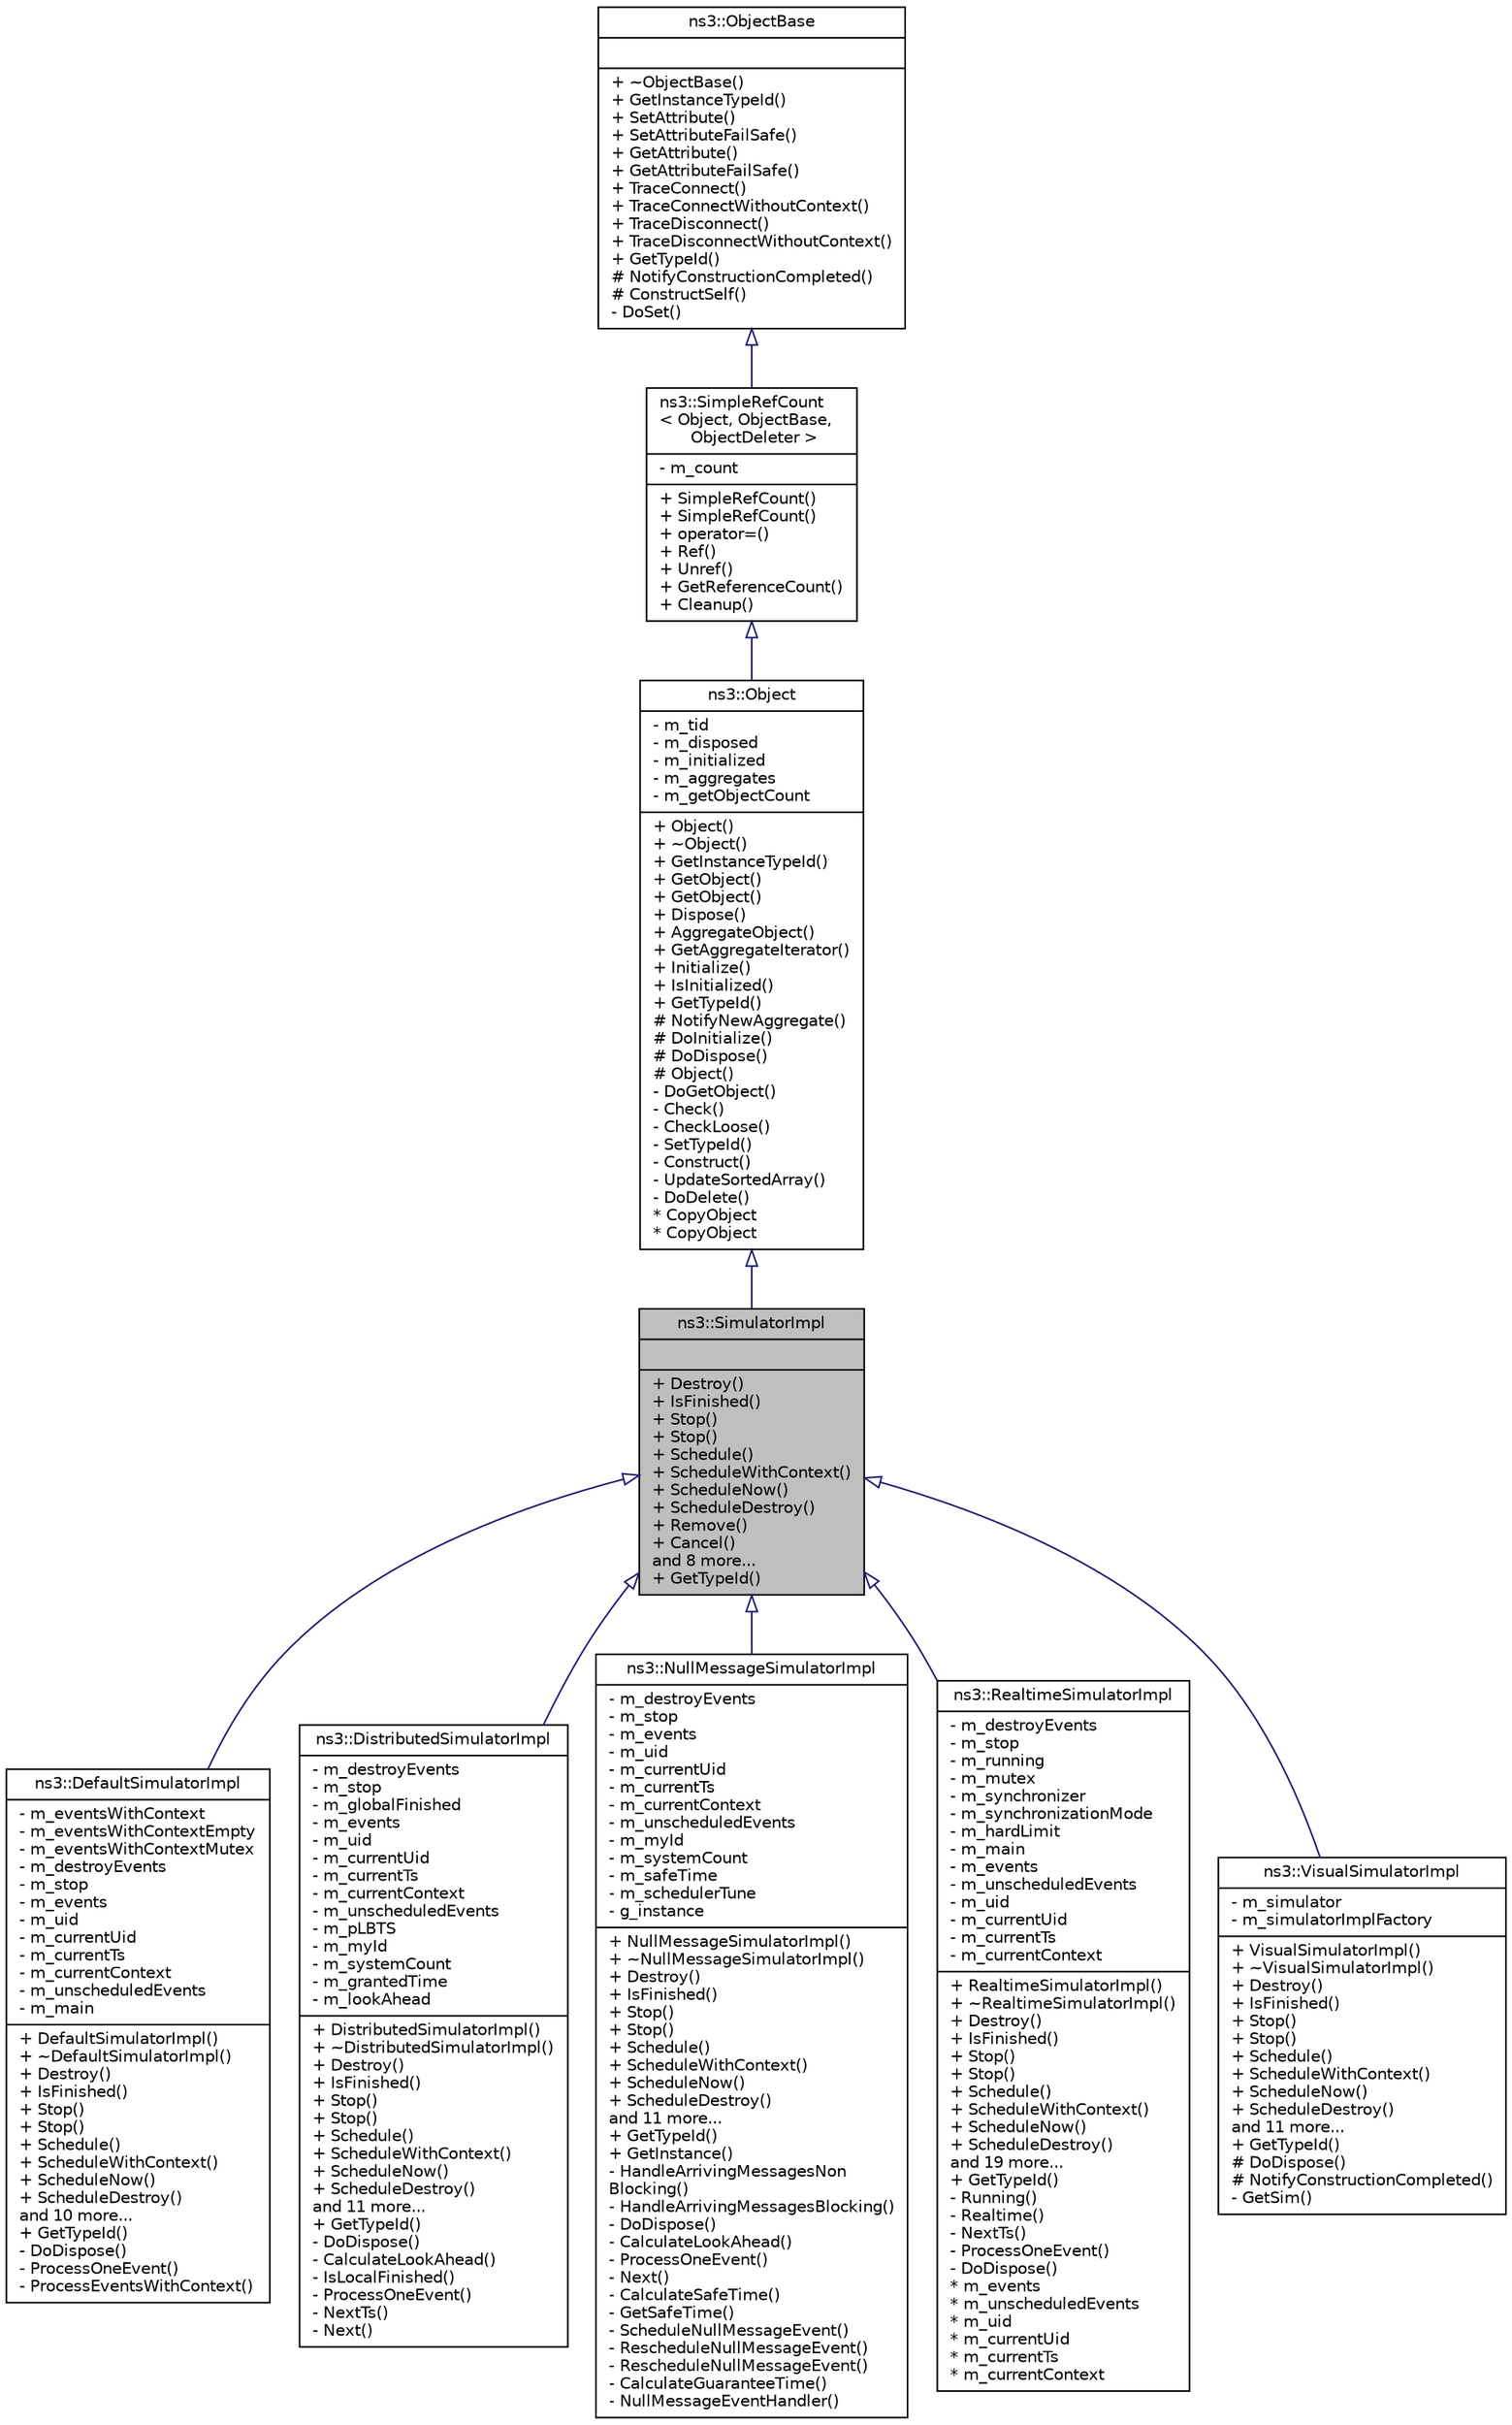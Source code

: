digraph "ns3::SimulatorImpl"
{
  edge [fontname="Helvetica",fontsize="10",labelfontname="Helvetica",labelfontsize="10"];
  node [fontname="Helvetica",fontsize="10",shape=record];
  Node1 [label="{ns3::SimulatorImpl\n||+ Destroy()\l+ IsFinished()\l+ Stop()\l+ Stop()\l+ Schedule()\l+ ScheduleWithContext()\l+ ScheduleNow()\l+ ScheduleDestroy()\l+ Remove()\l+ Cancel()\land 8 more...\l+ GetTypeId()\l}",height=0.2,width=0.4,color="black", fillcolor="grey75", style="filled", fontcolor="black"];
  Node2 -> Node1 [dir="back",color="midnightblue",fontsize="10",style="solid",arrowtail="onormal"];
  Node2 [label="{ns3::Object\n|- m_tid\l- m_disposed\l- m_initialized\l- m_aggregates\l- m_getObjectCount\l|+ Object()\l+ ~Object()\l+ GetInstanceTypeId()\l+ GetObject()\l+ GetObject()\l+ Dispose()\l+ AggregateObject()\l+ GetAggregateIterator()\l+ Initialize()\l+ IsInitialized()\l+ GetTypeId()\l# NotifyNewAggregate()\l# DoInitialize()\l# DoDispose()\l# Object()\l- DoGetObject()\l- Check()\l- CheckLoose()\l- SetTypeId()\l- Construct()\l- UpdateSortedArray()\l- DoDelete()\l* CopyObject\l* CopyObject\l}",height=0.2,width=0.4,color="black", fillcolor="white", style="filled",URL="$d9/d77/classns3_1_1Object.html",tooltip="A base class which provides memory management and object aggregation. "];
  Node3 -> Node2 [dir="back",color="midnightblue",fontsize="10",style="solid",arrowtail="onormal"];
  Node3 [label="{ns3::SimpleRefCount\l\< Object, ObjectBase,\l ObjectDeleter \>\n|- m_count\l|+ SimpleRefCount()\l+ SimpleRefCount()\l+ operator=()\l+ Ref()\l+ Unref()\l+ GetReferenceCount()\l+ Cleanup()\l}",height=0.2,width=0.4,color="black", fillcolor="white", style="filled",URL="$da/da1/classns3_1_1SimpleRefCount.html"];
  Node4 -> Node3 [dir="back",color="midnightblue",fontsize="10",style="solid",arrowtail="onormal"];
  Node4 [label="{ns3::ObjectBase\n||+ ~ObjectBase()\l+ GetInstanceTypeId()\l+ SetAttribute()\l+ SetAttributeFailSafe()\l+ GetAttribute()\l+ GetAttributeFailSafe()\l+ TraceConnect()\l+ TraceConnectWithoutContext()\l+ TraceDisconnect()\l+ TraceDisconnectWithoutContext()\l+ GetTypeId()\l# NotifyConstructionCompleted()\l# ConstructSelf()\l- DoSet()\l}",height=0.2,width=0.4,color="black", fillcolor="white", style="filled",URL="$d2/dac/classns3_1_1ObjectBase.html",tooltip="Anchor the ns-3 type and attribute system. "];
  Node1 -> Node5 [dir="back",color="midnightblue",fontsize="10",style="solid",arrowtail="onormal"];
  Node5 [label="{ns3::DefaultSimulatorImpl\n|- m_eventsWithContext\l- m_eventsWithContextEmpty\l- m_eventsWithContextMutex\l- m_destroyEvents\l- m_stop\l- m_events\l- m_uid\l- m_currentUid\l- m_currentTs\l- m_currentContext\l- m_unscheduledEvents\l- m_main\l|+ DefaultSimulatorImpl()\l+ ~DefaultSimulatorImpl()\l+ Destroy()\l+ IsFinished()\l+ Stop()\l+ Stop()\l+ Schedule()\l+ ScheduleWithContext()\l+ ScheduleNow()\l+ ScheduleDestroy()\land 10 more...\l+ GetTypeId()\l- DoDispose()\l- ProcessOneEvent()\l- ProcessEventsWithContext()\l}",height=0.2,width=0.4,color="black", fillcolor="white", style="filled",URL="$de/d04/classns3_1_1DefaultSimulatorImpl.html"];
  Node1 -> Node6 [dir="back",color="midnightblue",fontsize="10",style="solid",arrowtail="onormal"];
  Node6 [label="{ns3::DistributedSimulatorImpl\n|- m_destroyEvents\l- m_stop\l- m_globalFinished\l- m_events\l- m_uid\l- m_currentUid\l- m_currentTs\l- m_currentContext\l- m_unscheduledEvents\l- m_pLBTS\l- m_myId\l- m_systemCount\l- m_grantedTime\l- m_lookAhead\l|+ DistributedSimulatorImpl()\l+ ~DistributedSimulatorImpl()\l+ Destroy()\l+ IsFinished()\l+ Stop()\l+ Stop()\l+ Schedule()\l+ ScheduleWithContext()\l+ ScheduleNow()\l+ ScheduleDestroy()\land 11 more...\l+ GetTypeId()\l- DoDispose()\l- CalculateLookAhead()\l- IsLocalFinished()\l- ProcessOneEvent()\l- NextTs()\l- Next()\l}",height=0.2,width=0.4,color="black", fillcolor="white", style="filled",URL="$d7/df7/classns3_1_1DistributedSimulatorImpl.html",tooltip="Distributed simulator implementation using lookahead. "];
  Node1 -> Node7 [dir="back",color="midnightblue",fontsize="10",style="solid",arrowtail="onormal"];
  Node7 [label="{ns3::NullMessageSimulatorImpl\n|- m_destroyEvents\l- m_stop\l- m_events\l- m_uid\l- m_currentUid\l- m_currentTs\l- m_currentContext\l- m_unscheduledEvents\l- m_myId\l- m_systemCount\l- m_safeTime\l- m_schedulerTune\l- g_instance\l|+ NullMessageSimulatorImpl()\l+ ~NullMessageSimulatorImpl()\l+ Destroy()\l+ IsFinished()\l+ Stop()\l+ Stop()\l+ Schedule()\l+ ScheduleWithContext()\l+ ScheduleNow()\l+ ScheduleDestroy()\land 11 more...\l+ GetTypeId()\l+ GetInstance()\l- HandleArrivingMessagesNon\lBlocking()\l- HandleArrivingMessagesBlocking()\l- DoDispose()\l- CalculateLookAhead()\l- ProcessOneEvent()\l- Next()\l- CalculateSafeTime()\l- GetSafeTime()\l- ScheduleNullMessageEvent()\l- RescheduleNullMessageEvent()\l- RescheduleNullMessageEvent()\l- CalculateGuaranteeTime()\l- NullMessageEventHandler()\l}",height=0.2,width=0.4,color="black", fillcolor="white", style="filled",URL="$db/dea/classns3_1_1NullMessageSimulatorImpl.html",tooltip="Simulator implementation using MPI and a Null Message algorithm. "];
  Node1 -> Node8 [dir="back",color="midnightblue",fontsize="10",style="solid",arrowtail="onormal"];
  Node8 [label="{ns3::RealtimeSimulatorImpl\n|- m_destroyEvents\l- m_stop\l- m_running\l- m_mutex\l- m_synchronizer\l- m_synchronizationMode\l- m_hardLimit\l- m_main\l- m_events\l- m_unscheduledEvents\l- m_uid\l- m_currentUid\l- m_currentTs\l- m_currentContext\l|+ RealtimeSimulatorImpl()\l+ ~RealtimeSimulatorImpl()\l+ Destroy()\l+ IsFinished()\l+ Stop()\l+ Stop()\l+ Schedule()\l+ ScheduleWithContext()\l+ ScheduleNow()\l+ ScheduleDestroy()\land 19 more...\l+ GetTypeId()\l- Running()\l- Realtime()\l- NextTs()\l- ProcessOneEvent()\l- DoDispose()\l* m_events\l* m_unscheduledEvents\l* m_uid\l* m_currentUid\l* m_currentTs\l* m_currentContext\l}",height=0.2,width=0.4,color="black", fillcolor="white", style="filled",URL="$da/d73/classns3_1_1RealtimeSimulatorImpl.html"];
  Node1 -> Node9 [dir="back",color="midnightblue",fontsize="10",style="solid",arrowtail="onormal"];
  Node9 [label="{ns3::VisualSimulatorImpl\n|- m_simulator\l- m_simulatorImplFactory\l|+ VisualSimulatorImpl()\l+ ~VisualSimulatorImpl()\l+ Destroy()\l+ IsFinished()\l+ Stop()\l+ Stop()\l+ Schedule()\l+ ScheduleWithContext()\l+ ScheduleNow()\l+ ScheduleDestroy()\land 11 more...\l+ GetTypeId()\l# DoDispose()\l# NotifyConstructionCompleted()\l- GetSim()\l}",height=0.2,width=0.4,color="black", fillcolor="white", style="filled",URL="$db/dca/classns3_1_1VisualSimulatorImpl.html",tooltip="A replacement simulator that starts the visualizer. "];
}
